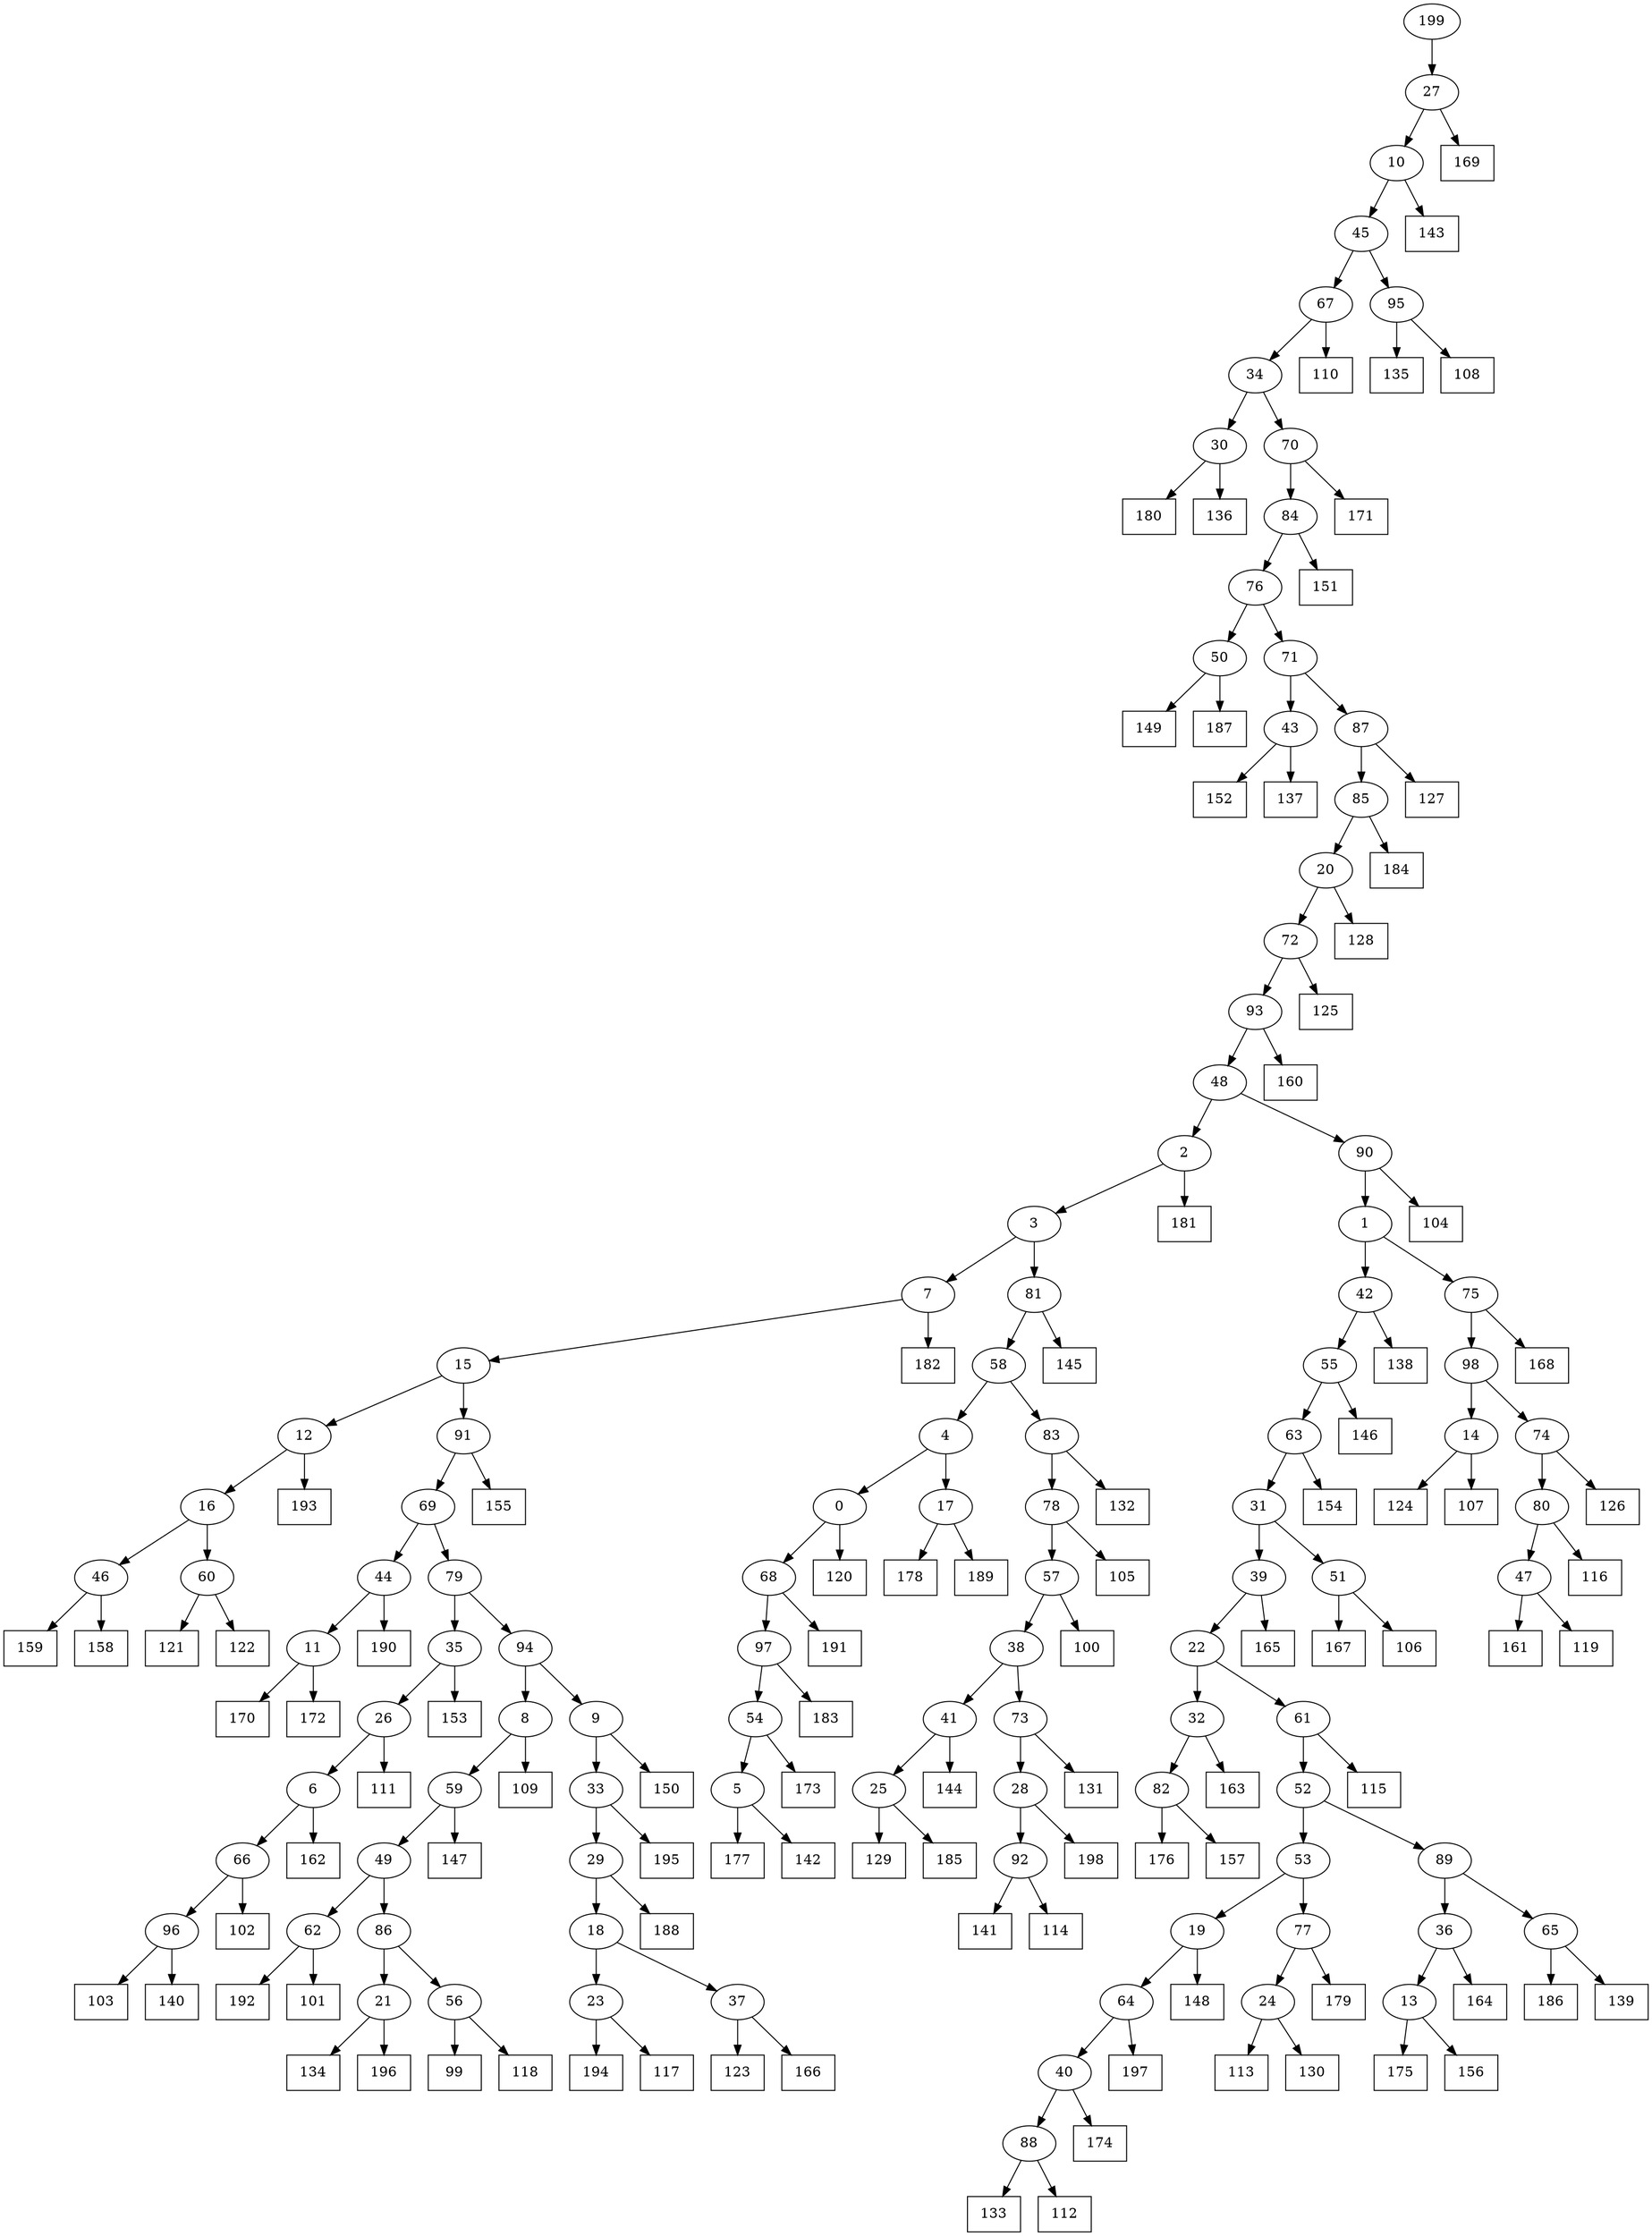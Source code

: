 digraph G {
0[label="0"];
1[label="1"];
2[label="2"];
3[label="3"];
4[label="4"];
5[label="5"];
6[label="6"];
7[label="7"];
8[label="8"];
9[label="9"];
10[label="10"];
11[label="11"];
12[label="12"];
13[label="13"];
14[label="14"];
15[label="15"];
16[label="16"];
17[label="17"];
18[label="18"];
19[label="19"];
20[label="20"];
21[label="21"];
22[label="22"];
23[label="23"];
24[label="24"];
25[label="25"];
26[label="26"];
27[label="27"];
28[label="28"];
29[label="29"];
30[label="30"];
31[label="31"];
32[label="32"];
33[label="33"];
34[label="34"];
35[label="35"];
36[label="36"];
37[label="37"];
38[label="38"];
39[label="39"];
40[label="40"];
41[label="41"];
42[label="42"];
43[label="43"];
44[label="44"];
45[label="45"];
46[label="46"];
47[label="47"];
48[label="48"];
49[label="49"];
50[label="50"];
51[label="51"];
52[label="52"];
53[label="53"];
54[label="54"];
55[label="55"];
56[label="56"];
57[label="57"];
58[label="58"];
59[label="59"];
60[label="60"];
61[label="61"];
62[label="62"];
63[label="63"];
64[label="64"];
65[label="65"];
66[label="66"];
67[label="67"];
68[label="68"];
69[label="69"];
70[label="70"];
71[label="71"];
72[label="72"];
73[label="73"];
74[label="74"];
75[label="75"];
76[label="76"];
77[label="77"];
78[label="78"];
79[label="79"];
80[label="80"];
81[label="81"];
82[label="82"];
83[label="83"];
84[label="84"];
85[label="85"];
86[label="86"];
87[label="87"];
88[label="88"];
89[label="89"];
90[label="90"];
91[label="91"];
92[label="92"];
93[label="93"];
94[label="94"];
95[label="95"];
96[label="96"];
97[label="97"];
98[label="98"];
99[shape=box,label="169"];
100[shape=box,label="100"];
101[shape=box,label="183"];
102[shape=box,label="132"];
103[shape=box,label="127"];
104[shape=box,label="123"];
105[shape=box,label="167"];
106[shape=box,label="103"];
107[shape=box,label="124"];
108[shape=box,label="177"];
109[shape=box,label="135"];
110[shape=box,label="121"];
111[shape=box,label="181"];
112[shape=box,label="129"];
113[shape=box,label="165"];
114[shape=box,label="149"];
115[shape=box,label="150"];
116[shape=box,label="174"];
117[shape=box,label="197"];
118[shape=box,label="140"];
119[shape=box,label="193"];
120[shape=box,label="111"];
121[shape=box,label="178"];
122[shape=box,label="159"];
123[shape=box,label="102"];
124[shape=box,label="122"];
125[shape=box,label="128"];
126[shape=box,label="141"];
127[shape=box,label="179"];
128[shape=box,label="182"];
129[shape=box,label="162"];
130[shape=box,label="188"];
131[shape=box,label="184"];
132[shape=box,label="99"];
133[shape=box,label="189"];
134[shape=box,label="191"];
135[shape=box,label="148"];
136[shape=box,label="164"];
137[shape=box,label="175"];
138[shape=box,label="108"];
139[shape=box,label="151"];
140[shape=box,label="170"];
141[shape=box,label="194"];
142[shape=box,label="105"];
143[shape=box,label="161"];
144[shape=box,label="192"];
145[shape=box,label="118"];
146[shape=box,label="126"];
147[shape=box,label="154"];
148[shape=box,label="158"];
149[shape=box,label="114"];
150[shape=box,label="160"];
151[shape=box,label="153"];
152[shape=box,label="145"];
153[shape=box,label="147"];
154[shape=box,label="110"];
155[shape=box,label="104"];
156[shape=box,label="138"];
157[shape=box,label="113"];
158[shape=box,label="134"];
159[shape=box,label="163"];
160[shape=box,label="116"];
161[shape=box,label="119"];
162[shape=box,label="143"];
163[shape=box,label="152"];
164[shape=box,label="176"];
165[shape=box,label="133"];
166[shape=box,label="198"];
167[shape=box,label="131"];
168[shape=box,label="172"];
169[shape=box,label="101"];
170[shape=box,label="107"];
171[shape=box,label="146"];
172[shape=box,label="156"];
173[shape=box,label="168"];
174[shape=box,label="180"];
175[shape=box,label="106"];
176[shape=box,label="173"];
177[shape=box,label="195"];
178[shape=box,label="109"];
179[shape=box,label="171"];
180[shape=box,label="196"];
181[shape=box,label="136"];
182[shape=box,label="190"];
183[shape=box,label="142"];
184[shape=box,label="155"];
185[shape=box,label="137"];
186[shape=box,label="144"];
187[shape=box,label="166"];
188[shape=box,label="115"];
189[shape=box,label="185"];
190[shape=box,label="117"];
191[shape=box,label="157"];
192[shape=box,label="120"];
193[shape=box,label="130"];
194[shape=box,label="187"];
195[shape=box,label="112"];
196[shape=box,label="186"];
197[shape=box,label="125"];
198[shape=box,label="139"];
199[label="199"];
78->142 ;
7->128 ;
93->48 ;
37->187 ;
35->151 ;
28->166 ;
54->176 ;
2->111 ;
43->185 ;
83->102 ;
88->195 ;
68->134 ;
36->136 ;
86->56 ;
56->145 ;
21->158 ;
92->149 ;
43->163 ;
35->26 ;
96->106 ;
24->157 ;
82->164 ;
8->178 ;
36->13 ;
13->172 ;
80->160 ;
5->108 ;
23->141 ;
18->23 ;
23->190 ;
98->14 ;
72->197 ;
44->182 ;
11->168 ;
22->32 ;
32->159 ;
89->36 ;
72->93 ;
93->150 ;
51->175 ;
12->16 ;
30->174 ;
49->86 ;
39->113 ;
81->152 ;
11->140 ;
85->131 ;
77->127 ;
60->124 ;
19->135 ;
77->24 ;
70->179 ;
25->112 ;
66->96 ;
13->137 ;
87->103 ;
47->143 ;
73->28 ;
28->92 ;
65->198 ;
3->81 ;
81->58 ;
88->165 ;
69->44 ;
84->139 ;
38->41 ;
46->148 ;
29->130 ;
83->78 ;
33->29 ;
29->18 ;
50->114 ;
5->183 ;
61->188 ;
84->76 ;
95->109 ;
41->186 ;
17->121 ;
7->15 ;
75->98 ;
96->118 ;
33->177 ;
90->1 ;
61->52 ;
73->167 ;
34->30 ;
30->181 ;
62->169 ;
40->116 ;
41->25 ;
25->189 ;
32->82 ;
82->191 ;
16->46 ;
1->75 ;
75->173 ;
71->43 ;
79->35 ;
49->62 ;
62->144 ;
20->125 ;
63->147 ;
18->37 ;
37->104 ;
58->4 ;
4->17 ;
47->161 ;
48->90 ;
90->155 ;
52->53 ;
53->77 ;
22->61 ;
76->50 ;
50->194 ;
3->7 ;
42->55 ;
55->171 ;
14->170 ;
45->95 ;
95->138 ;
27->10 ;
10->162 ;
92->126 ;
67->154 ;
63->31 ;
52->89 ;
87->85 ;
40->88 ;
31->39 ;
39->22 ;
24->193 ;
79->94 ;
94->8 ;
57->38 ;
55->63 ;
98->74 ;
74->146 ;
89->65 ;
65->196 ;
26->120 ;
69->79 ;
31->51 ;
51->105 ;
38->73 ;
91->184 ;
15->12 ;
12->119 ;
16->60 ;
60->110 ;
20->72 ;
53->19 ;
94->9 ;
9->115 ;
78->57 ;
57->100 ;
0->192 ;
199->27 ;
71->87 ;
6->66 ;
66->123 ;
17->133 ;
59->49 ;
27->99 ;
4->0 ;
0->68 ;
8->59 ;
59->153 ;
14->107 ;
1->42 ;
42->156 ;
97->101 ;
56->132 ;
34->70 ;
70->84 ;
9->33 ;
19->64 ;
64->40 ;
68->97 ;
10->45 ;
58->83 ;
15->91 ;
91->69 ;
85->20 ;
26->6 ;
6->129 ;
64->117 ;
48->2 ;
2->3 ;
44->11 ;
74->80 ;
80->47 ;
45->67 ;
67->34 ;
46->122 ;
86->21 ;
21->180 ;
76->71 ;
97->54 ;
54->5 ;
}
